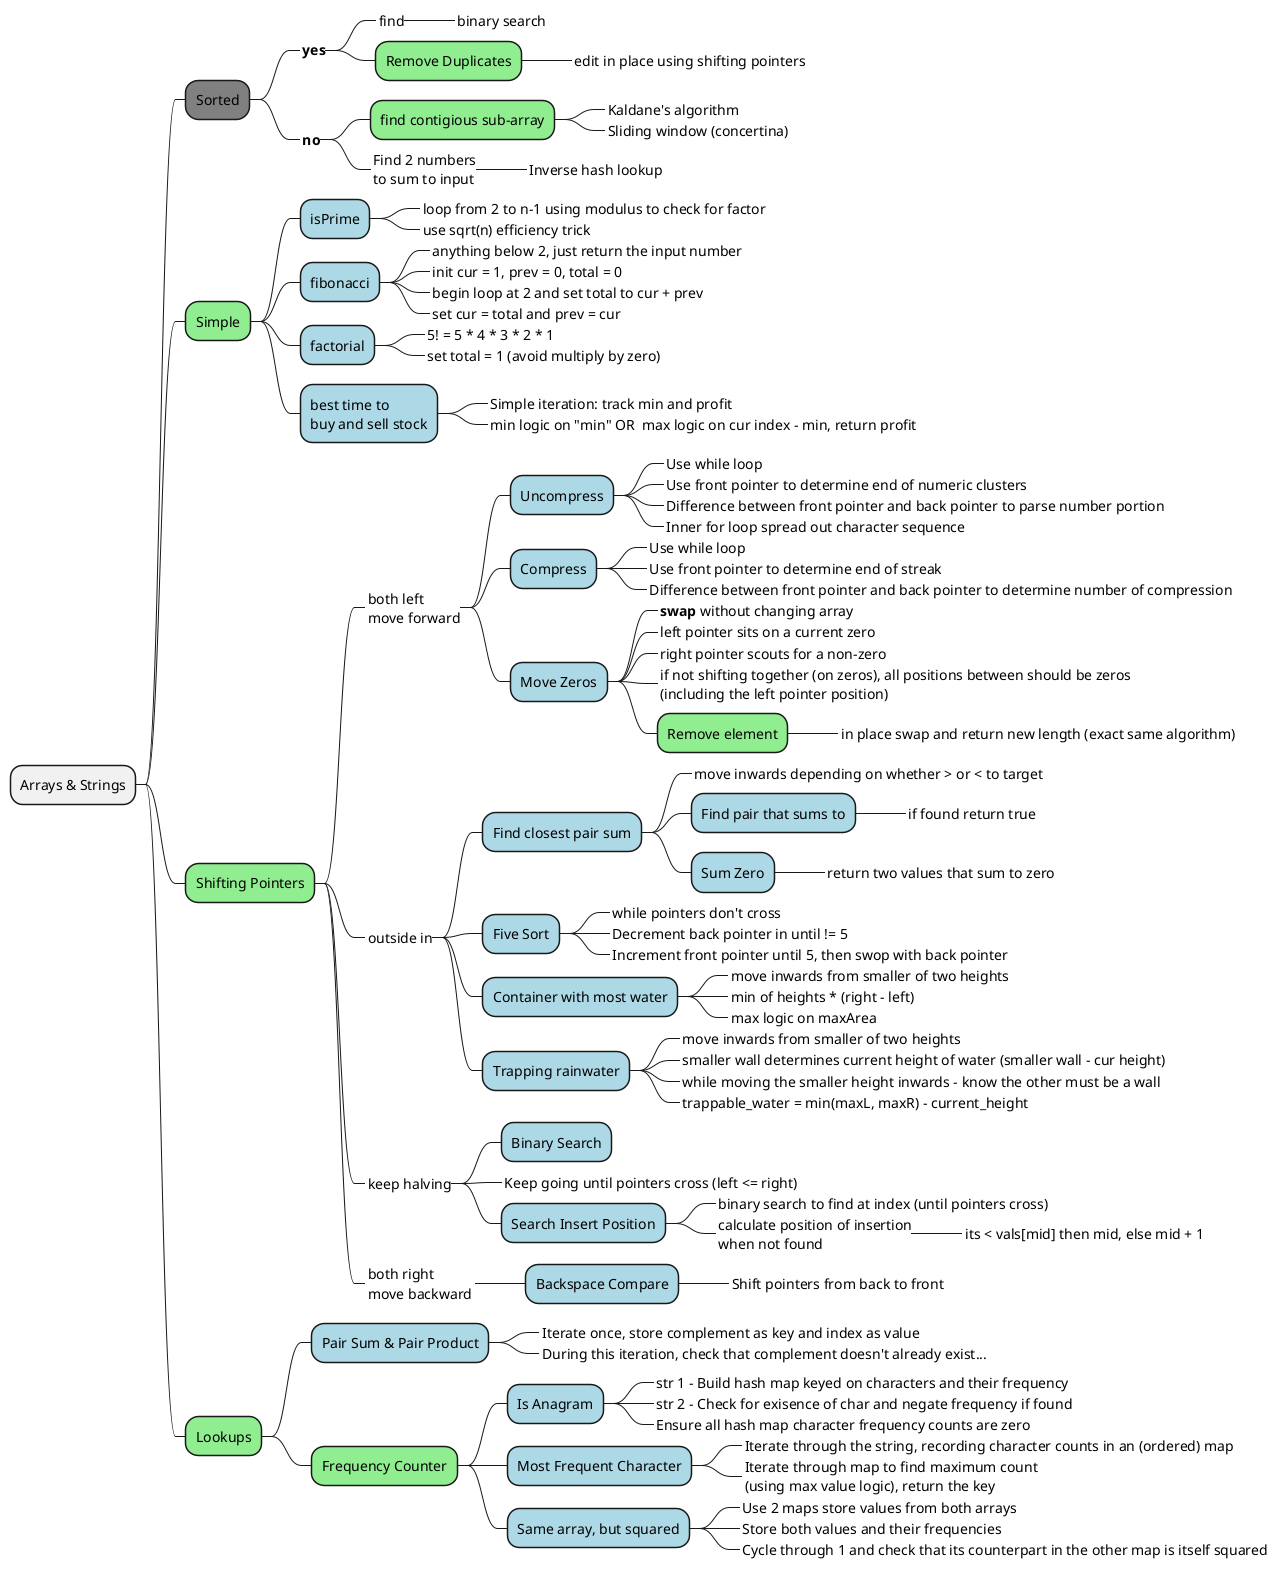@startmindmap "Arrays and Strings"

+ Arrays & Strings
++[#grey] Sorted
+++_ **yes**
++++_ find
+++++_ binary search
++++[#lightgreen] Remove Duplicates
+++++_ edit in place using shifting pointers
+++_ **no**
++++[#lightgreen] find contigious sub-array
+++++_ Kaldane's algorithm
+++++_ Sliding window (concertina)
++++_ Find 2 numbers\nto sum to input
+++++_ Inverse hash lookup
++[#lightgreen] Simple
+++[#lightblue] isPrime
++++_ loop from 2 to n-1 using modulus to check for factor
++++_ use sqrt(n) efficiency trick
+++[#lightblue] fibonacci
++++_ anything below 2, just return the input number
++++_ init cur = 1, prev = 0, total = 0
++++_ begin loop at 2 and set total to cur + prev
++++_ set cur = total and prev = cur
+++[#lightblue] factorial
++++_ 5! = 5 * 4 * 3 * 2 * 1
++++_ set total = 1 (avoid multiply by zero)
+++[#lightblue] best time to\nbuy and sell stock
++++_ Simple iteration: track min and profit
++++_ min logic on "min" OR  max logic on cur index - min, return profit

++[#lightgreen] Shifting Pointers
+++_ both left\nmove forward
++++[#lightblue] Uncompress
+++++_ Use while loop
+++++_ Use front pointer to determine end of numeric clusters
+++++_ Difference between front pointer and back pointer to parse number portion
+++++_ Inner for loop spread out character sequence
++++[#lightblue] Compress
+++++_ Use while loop
+++++_ Use front pointer to determine end of streak
+++++_ Difference between front pointer and back pointer to determine number of compression
++++[#lightblue] Move Zeros
+++++_ **swap** without changing array
+++++_ left pointer sits on a current zero
+++++_ right pointer scouts for a non-zero
+++++_ if not shifting together (on zeros), all positions between should be zeros\n(including the left pointer position)
+++++[#lightgreen] Remove element
++++++_ in place swap and return new length (exact same algorithm)


+++_ outside in
++++[#lightblue] Find closest pair sum
+++++_ move inwards depending on whether > or < to target
+++++[#lightblue] Find pair that sums to
++++++_ if found return true
+++++[#lightblue] Sum Zero
++++++_ return two values that sum to zero
++++[#lightblue] Five Sort
+++++_ while pointers don't cross
+++++_ Decrement back pointer in until != 5
+++++_ Increment front pointer until 5, then swop with back pointer
++++[#lightblue] Container with most water
+++++_ move inwards from smaller of two heights
+++++_ min of heights * (right - left)
+++++_ max logic on maxArea

' Busy editing this in place...

++++[#lightblue] Trapping rainwater
+++++_ move inwards from smaller of two heights
+++++_ smaller wall determines current height of water (smaller wall - cur height)
+++++_ while moving the smaller height inwards - know the other must be a wall
+++++_ trappable_water = min(maxL, maxR) - current_height

+++_ keep halving
++++[#lightblue] Binary Search
++++_ Keep going until pointers cross (left <= right)
++++[#lightblue] Search Insert Position
+++++_ binary search to find at index (until pointers cross)
+++++_ calculate position of insertion\nwhen not found
++++++_ its < vals[mid] then mid, else mid + 1

+++_ both right\nmove backward 
++++[#lightblue] Backspace Compare
+++++_ Shift pointers from back to front

++[#lightgreen] Lookups
+++[#lightblue] Pair Sum & Pair Product
++++_ Iterate once, store complement as key and index as value
++++_ During this iteration, check that complement doesn't already exist...

+++[#lightgreen] Frequency Counter
++++[#lightblue] Is Anagram
+++++_ str 1 - Build hash map keyed on characters and their frequency
+++++_ str 2 - Check for exisence of char and negate frequency if found
+++++_ Ensure all hash map character frequency counts are zero
++++[#lightblue] Most Frequent Character
+++++_ Iterate through the string, recording character counts in an (ordered) map
+++++_ Iterate through map to find maximum count\n(using max value logic), return the key
++++[#lightblue] Same array, but squared
+++++_ Use 2 maps store values from both arrays
+++++_ Store both values and their frequencies
+++++_ Cycle through 1 and check that its counterpart in the other map is itself squared

@endmindmap

